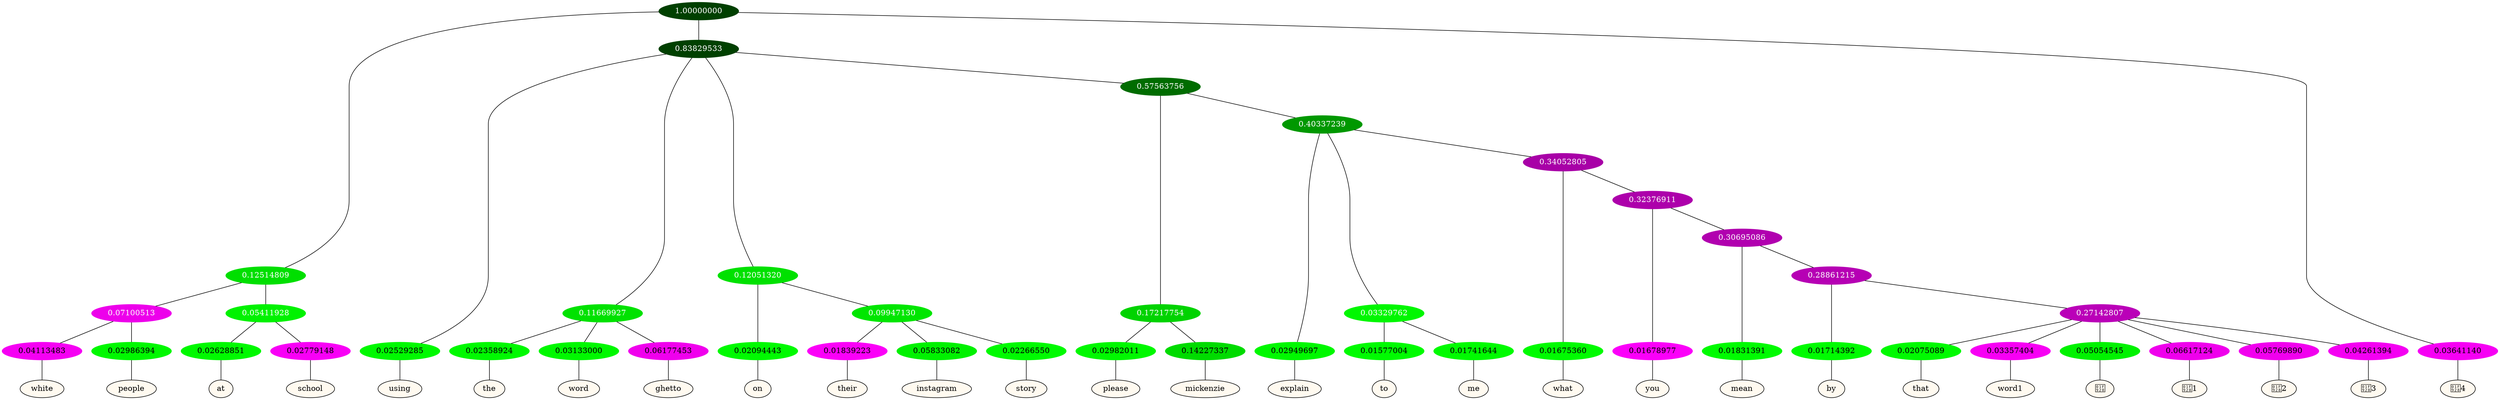 graph {
	node [format=png height=0.15 nodesep=0.001 ordering=out overlap=prism overlap_scaling=0.01 ranksep=0.001 ratio=0.2 style=filled width=0.15]
	{
		rank=same
		a_w_10 [label=white color=black fillcolor=floralwhite style="filled,solid"]
		a_w_11 [label=people color=black fillcolor=floralwhite style="filled,solid"]
		a_w_12 [label=at color=black fillcolor=floralwhite style="filled,solid"]
		a_w_13 [label=school color=black fillcolor=floralwhite style="filled,solid"]
		a_w_6 [label=using color=black fillcolor=floralwhite style="filled,solid"]
		a_w_14 [label=the color=black fillcolor=floralwhite style="filled,solid"]
		a_w_15 [label=word color=black fillcolor=floralwhite style="filled,solid"]
		a_w_16 [label=ghetto color=black fillcolor=floralwhite style="filled,solid"]
		a_w_17 [label=on color=black fillcolor=floralwhite style="filled,solid"]
		a_w_21 [label=their color=black fillcolor=floralwhite style="filled,solid"]
		a_w_22 [label=instagram color=black fillcolor=floralwhite style="filled,solid"]
		a_w_23 [label=story color=black fillcolor=floralwhite style="filled,solid"]
		a_w_24 [label=please color=black fillcolor=floralwhite style="filled,solid"]
		a_w_25 [label=mickenzie color=black fillcolor=floralwhite style="filled,solid"]
		a_w_26 [label=explain color=black fillcolor=floralwhite style="filled,solid"]
		a_w_29 [label=to color=black fillcolor=floralwhite style="filled,solid"]
		a_w_30 [label=me color=black fillcolor=floralwhite style="filled,solid"]
		a_w_31 [label=what color=black fillcolor=floralwhite style="filled,solid"]
		a_w_33 [label=you color=black fillcolor=floralwhite style="filled,solid"]
		a_w_35 [label=mean color=black fillcolor=floralwhite style="filled,solid"]
		a_w_37 [label=by color=black fillcolor=floralwhite style="filled,solid"]
		a_w_39 [label=that color=black fillcolor=floralwhite style="filled,solid"]
		a_w_40 [label=word1 color=black fillcolor=floralwhite style="filled,solid"]
		a_w_41 [label="🤨" color=black fillcolor=floralwhite style="filled,solid"]
		a_w_42 [label="🤨1" color=black fillcolor=floralwhite style="filled,solid"]
		a_w_43 [label="🤨2" color=black fillcolor=floralwhite style="filled,solid"]
		a_w_44 [label="🤨3" color=black fillcolor=floralwhite style="filled,solid"]
		a_w_3 [label="🤨4" color=black fillcolor=floralwhite style="filled,solid"]
	}
	a_n_10 -- a_w_10
	a_n_11 -- a_w_11
	a_n_12 -- a_w_12
	a_n_13 -- a_w_13
	a_n_6 -- a_w_6
	a_n_14 -- a_w_14
	a_n_15 -- a_w_15
	a_n_16 -- a_w_16
	a_n_17 -- a_w_17
	a_n_21 -- a_w_21
	a_n_22 -- a_w_22
	a_n_23 -- a_w_23
	a_n_24 -- a_w_24
	a_n_25 -- a_w_25
	a_n_26 -- a_w_26
	a_n_29 -- a_w_29
	a_n_30 -- a_w_30
	a_n_31 -- a_w_31
	a_n_33 -- a_w_33
	a_n_35 -- a_w_35
	a_n_37 -- a_w_37
	a_n_39 -- a_w_39
	a_n_40 -- a_w_40
	a_n_41 -- a_w_41
	a_n_42 -- a_w_42
	a_n_43 -- a_w_43
	a_n_44 -- a_w_44
	a_n_3 -- a_w_3
	{
		rank=same
		a_n_10 [label=0.04113483 color="0.835 1.000 0.959" fontcolor=black]
		a_n_11 [label=0.02986394 color="0.334 1.000 0.970" fontcolor=black]
		a_n_12 [label=0.02628851 color="0.334 1.000 0.974" fontcolor=black]
		a_n_13 [label=0.02779148 color="0.835 1.000 0.972" fontcolor=black]
		a_n_6 [label=0.02529285 color="0.334 1.000 0.975" fontcolor=black]
		a_n_14 [label=0.02358924 color="0.334 1.000 0.976" fontcolor=black]
		a_n_15 [label=0.03133000 color="0.334 1.000 0.969" fontcolor=black]
		a_n_16 [label=0.06177453 color="0.835 1.000 0.938" fontcolor=black]
		a_n_17 [label=0.02094443 color="0.334 1.000 0.979" fontcolor=black]
		a_n_21 [label=0.01839223 color="0.835 1.000 0.982" fontcolor=black]
		a_n_22 [label=0.05833082 color="0.334 1.000 0.942" fontcolor=black]
		a_n_23 [label=0.02266550 color="0.334 1.000 0.977" fontcolor=black]
		a_n_24 [label=0.02982011 color="0.334 1.000 0.970" fontcolor=black]
		a_n_25 [label=0.14227337 color="0.334 1.000 0.858" fontcolor=black]
		a_n_26 [label=0.02949697 color="0.334 1.000 0.971" fontcolor=black]
		a_n_29 [label=0.01577004 color="0.334 1.000 0.984" fontcolor=black]
		a_n_30 [label=0.01741644 color="0.334 1.000 0.983" fontcolor=black]
		a_n_31 [label=0.01675360 color="0.334 1.000 0.983" fontcolor=black]
		a_n_33 [label=0.01678977 color="0.835 1.000 0.983" fontcolor=black]
		a_n_35 [label=0.01831391 color="0.334 1.000 0.982" fontcolor=black]
		a_n_37 [label=0.01714392 color="0.334 1.000 0.983" fontcolor=black]
		a_n_39 [label=0.02075089 color="0.334 1.000 0.979" fontcolor=black]
		a_n_40 [label=0.03357404 color="0.835 1.000 0.966" fontcolor=black]
		a_n_41 [label=0.05054545 color="0.334 1.000 0.949" fontcolor=black]
		a_n_42 [label=0.06617124 color="0.835 1.000 0.934" fontcolor=black]
		a_n_43 [label=0.05769890 color="0.835 1.000 0.942" fontcolor=black]
		a_n_44 [label=0.04261394 color="0.835 1.000 0.957" fontcolor=black]
		a_n_3 [label=0.03641140 color="0.835 1.000 0.964" fontcolor=black]
	}
	a_n_0 [label=1.00000000 color="0.334 1.000 0.250" fontcolor=grey99]
	a_n_1 [label=0.12514809 color="0.334 1.000 0.875" fontcolor=grey99]
	a_n_0 -- a_n_1
	a_n_2 [label=0.83829533 color="0.334 1.000 0.250" fontcolor=grey99]
	a_n_0 -- a_n_2
	a_n_0 -- a_n_3
	a_n_4 [label=0.07100513 color="0.835 1.000 0.929" fontcolor=grey99]
	a_n_1 -- a_n_4
	a_n_5 [label=0.05411928 color="0.334 1.000 0.946" fontcolor=grey99]
	a_n_1 -- a_n_5
	a_n_2 -- a_n_6
	a_n_7 [label=0.11669927 color="0.334 1.000 0.883" fontcolor=grey99]
	a_n_2 -- a_n_7
	a_n_8 [label=0.12051320 color="0.334 1.000 0.879" fontcolor=grey99]
	a_n_2 -- a_n_8
	a_n_9 [label=0.57563756 color="0.334 1.000 0.424" fontcolor=grey99]
	a_n_2 -- a_n_9
	a_n_4 -- a_n_10
	a_n_4 -- a_n_11
	a_n_5 -- a_n_12
	a_n_5 -- a_n_13
	a_n_7 -- a_n_14
	a_n_7 -- a_n_15
	a_n_7 -- a_n_16
	a_n_8 -- a_n_17
	a_n_18 [label=0.09947130 color="0.334 1.000 0.901" fontcolor=grey99]
	a_n_8 -- a_n_18
	a_n_19 [label=0.17217754 color="0.334 1.000 0.828" fontcolor=grey99]
	a_n_9 -- a_n_19
	a_n_20 [label=0.40337239 color="0.334 1.000 0.597" fontcolor=grey99]
	a_n_9 -- a_n_20
	a_n_18 -- a_n_21
	a_n_18 -- a_n_22
	a_n_18 -- a_n_23
	a_n_19 -- a_n_24
	a_n_19 -- a_n_25
	a_n_20 -- a_n_26
	a_n_27 [label=0.03329762 color="0.334 1.000 0.967" fontcolor=grey99]
	a_n_20 -- a_n_27
	a_n_28 [label=0.34052805 color="0.835 1.000 0.659" fontcolor=grey99]
	a_n_20 -- a_n_28
	a_n_27 -- a_n_29
	a_n_27 -- a_n_30
	a_n_28 -- a_n_31
	a_n_32 [label=0.32376911 color="0.835 1.000 0.676" fontcolor=grey99]
	a_n_28 -- a_n_32
	a_n_32 -- a_n_33
	a_n_34 [label=0.30695086 color="0.835 1.000 0.693" fontcolor=grey99]
	a_n_32 -- a_n_34
	a_n_34 -- a_n_35
	a_n_36 [label=0.28861215 color="0.835 1.000 0.711" fontcolor=grey99]
	a_n_34 -- a_n_36
	a_n_36 -- a_n_37
	a_n_38 [label=0.27142807 color="0.835 1.000 0.729" fontcolor=grey99]
	a_n_36 -- a_n_38
	a_n_38 -- a_n_39
	a_n_38 -- a_n_40
	a_n_38 -- a_n_41
	a_n_38 -- a_n_42
	a_n_38 -- a_n_43
	a_n_38 -- a_n_44
}
